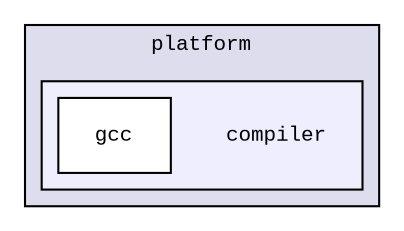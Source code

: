 digraph "src/platform/compiler" {
  compound=true
  node [ fontsize="10", fontname="CourierNew"];
  edge [ labelfontsize="10", labelfontname="CourierNew"];
  subgraph clusterdir_4b68c2fef3e151b6b93d5e93b14f1857 {
    graph [ bgcolor="#ddddee", pencolor="black", label="platform" fontname="CourierNew", fontsize="10", URL="dir_4b68c2fef3e151b6b93d5e93b14f1857.html"]
  subgraph clusterdir_31674bb9086b2649402b7d214024e1a6 {
    graph [ bgcolor="#eeeeff", pencolor="black", label="" URL="dir_31674bb9086b2649402b7d214024e1a6.html"];
    dir_31674bb9086b2649402b7d214024e1a6 [shape=plaintext label="compiler"];
    dir_e50ccee3ad7069f731b8b424976214c8 [shape=box label="gcc" color="black" fillcolor="white" style="filled" URL="dir_e50ccee3ad7069f731b8b424976214c8.html"];
  }
  }
}
